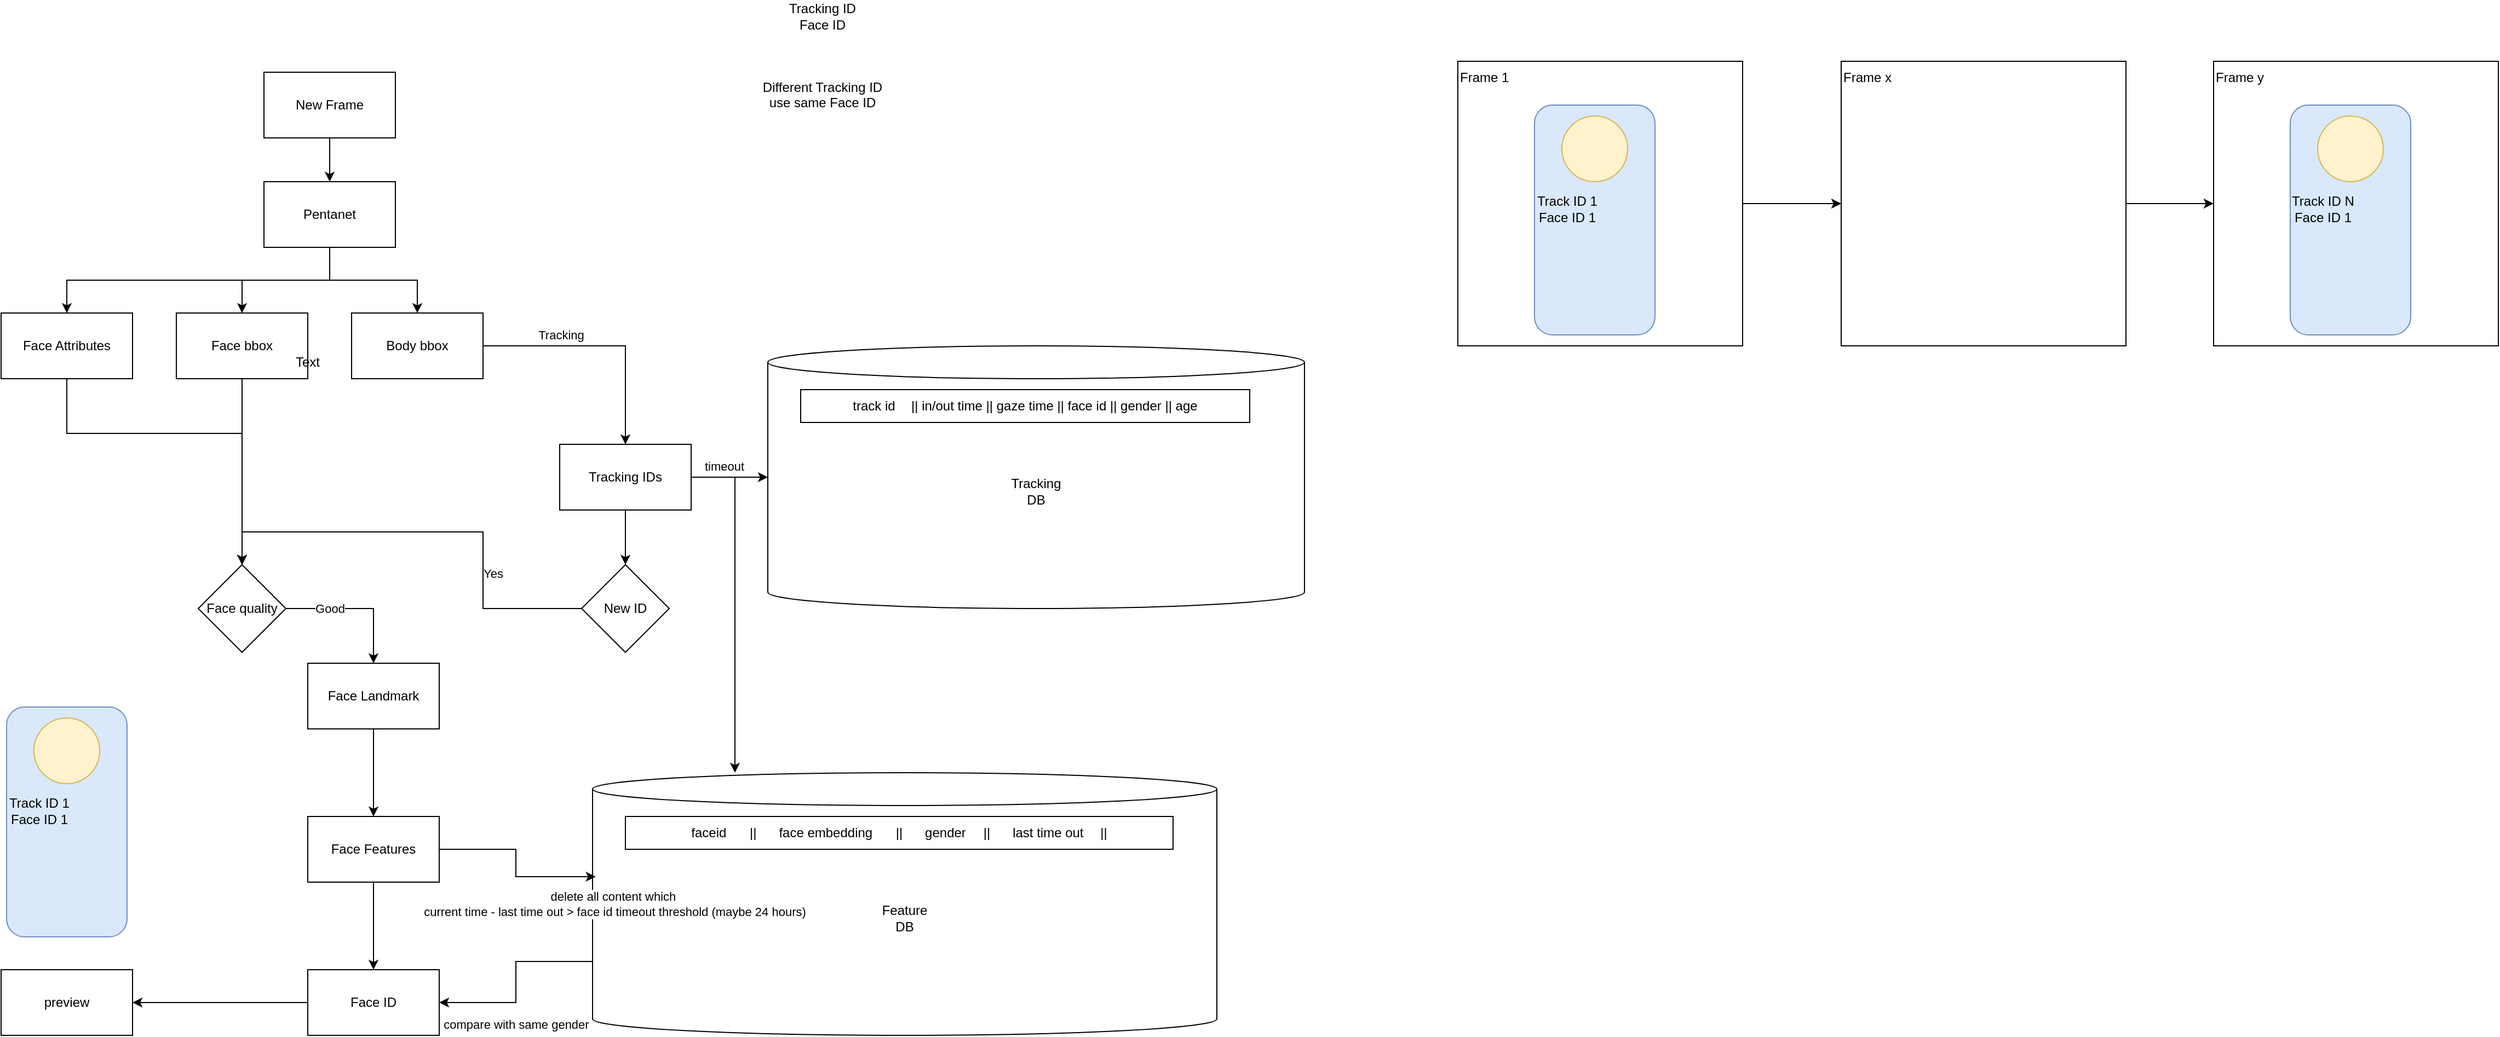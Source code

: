 <mxfile version="24.6.4" type="device">
  <diagram name="Page-1" id="JfvWU-z3XiRwtpomeDgc">
    <mxGraphModel dx="1434" dy="836" grid="1" gridSize="10" guides="1" tooltips="1" connect="1" arrows="1" fold="1" page="1" pageScale="1" pageWidth="850" pageHeight="1100" math="0" shadow="0">
      <root>
        <mxCell id="0" />
        <mxCell id="1" parent="0" />
        <mxCell id="b2w68cxr7_NwYtKgQsAu-68" style="edgeStyle=orthogonalEdgeStyle;rounded=0;orthogonalLoop=1;jettySize=auto;html=1;exitX=1;exitY=0.5;exitDx=0;exitDy=0;entryX=0;entryY=0.5;entryDx=0;entryDy=0;" parent="1" source="b2w68cxr7_NwYtKgQsAu-58" target="b2w68cxr7_NwYtKgQsAu-59" edge="1">
          <mxGeometry relative="1" as="geometry" />
        </mxCell>
        <mxCell id="b2w68cxr7_NwYtKgQsAu-58" value="Frame 1&lt;div&gt;&lt;br&gt;&lt;/div&gt;&lt;div&gt;&lt;br&gt;&lt;/div&gt;&lt;div&gt;&lt;br&gt;&lt;/div&gt;&lt;div&gt;&lt;br&gt;&lt;/div&gt;&lt;div&gt;&lt;br&gt;&lt;/div&gt;&lt;div&gt;&lt;br&gt;&lt;/div&gt;&lt;div&gt;&lt;br&gt;&lt;/div&gt;&lt;div&gt;&lt;br&gt;&lt;/div&gt;&lt;div&gt;&lt;br&gt;&lt;/div&gt;&lt;div&gt;&lt;br&gt;&lt;/div&gt;&lt;div&gt;&lt;br&gt;&lt;/div&gt;&lt;div&gt;&lt;br&gt;&lt;/div&gt;&lt;div&gt;&lt;br&gt;&lt;/div&gt;&lt;div&gt;&lt;br&gt;&lt;/div&gt;&lt;div&gt;&lt;br&gt;&lt;/div&gt;&lt;div style=&quot;&quot;&gt;&lt;br&gt;&lt;/div&gt;" style="rounded=0;whiteSpace=wrap;html=1;align=left;" parent="1" vertex="1">
          <mxGeometry x="1370" y="60" width="260" height="260" as="geometry" />
        </mxCell>
        <mxCell id="b2w68cxr7_NwYtKgQsAu-4" style="edgeStyle=orthogonalEdgeStyle;rounded=0;orthogonalLoop=1;jettySize=auto;html=1;entryX=0.5;entryY=0;entryDx=0;entryDy=0;" parent="1" source="b2w68cxr7_NwYtKgQsAu-1" target="b2w68cxr7_NwYtKgQsAu-2" edge="1">
          <mxGeometry relative="1" as="geometry" />
        </mxCell>
        <mxCell id="b2w68cxr7_NwYtKgQsAu-5" style="edgeStyle=orthogonalEdgeStyle;rounded=0;orthogonalLoop=1;jettySize=auto;html=1;" parent="1" source="b2w68cxr7_NwYtKgQsAu-1" target="b2w68cxr7_NwYtKgQsAu-3" edge="1">
          <mxGeometry relative="1" as="geometry" />
        </mxCell>
        <mxCell id="b2w68cxr7_NwYtKgQsAu-20" style="edgeStyle=orthogonalEdgeStyle;rounded=0;orthogonalLoop=1;jettySize=auto;html=1;exitX=0.5;exitY=1;exitDx=0;exitDy=0;" parent="1" source="b2w68cxr7_NwYtKgQsAu-1" target="b2w68cxr7_NwYtKgQsAu-19" edge="1">
          <mxGeometry relative="1" as="geometry" />
        </mxCell>
        <mxCell id="b2w68cxr7_NwYtKgQsAu-1" value="Pentanet" style="rounded=0;whiteSpace=wrap;html=1;" parent="1" vertex="1">
          <mxGeometry x="280" y="170" width="120" height="60" as="geometry" />
        </mxCell>
        <mxCell id="b2w68cxr7_NwYtKgQsAu-13" style="edgeStyle=orthogonalEdgeStyle;rounded=0;orthogonalLoop=1;jettySize=auto;html=1;" parent="1" source="b2w68cxr7_NwYtKgQsAu-2" target="b2w68cxr7_NwYtKgQsAu-11" edge="1">
          <mxGeometry relative="1" as="geometry" />
        </mxCell>
        <mxCell id="b2w68cxr7_NwYtKgQsAu-2" value="Face bbox" style="rounded=0;whiteSpace=wrap;html=1;" parent="1" vertex="1">
          <mxGeometry x="200" y="290" width="120" height="60" as="geometry" />
        </mxCell>
        <mxCell id="b2w68cxr7_NwYtKgQsAu-24" style="edgeStyle=orthogonalEdgeStyle;rounded=0;orthogonalLoop=1;jettySize=auto;html=1;" parent="1" source="b2w68cxr7_NwYtKgQsAu-3" target="b2w68cxr7_NwYtKgQsAu-23" edge="1">
          <mxGeometry relative="1" as="geometry" />
        </mxCell>
        <mxCell id="b2w68cxr7_NwYtKgQsAu-25" value="Tracking" style="edgeLabel;html=1;align=center;verticalAlign=middle;resizable=0;points=[];" parent="b2w68cxr7_NwYtKgQsAu-24" vertex="1" connectable="0">
          <mxGeometry x="-0.257" y="3" relative="1" as="geometry">
            <mxPoint x="-11" y="-7" as="offset" />
          </mxGeometry>
        </mxCell>
        <mxCell id="b2w68cxr7_NwYtKgQsAu-3" value="Body bbox" style="rounded=0;whiteSpace=wrap;html=1;" parent="1" vertex="1">
          <mxGeometry x="360" y="290" width="120" height="60" as="geometry" />
        </mxCell>
        <mxCell id="b2w68cxr7_NwYtKgQsAu-18" value="Good" style="edgeStyle=orthogonalEdgeStyle;rounded=0;orthogonalLoop=1;jettySize=auto;html=1;exitX=1;exitY=0.5;exitDx=0;exitDy=0;entryX=0.5;entryY=0;entryDx=0;entryDy=0;" parent="1" source="b2w68cxr7_NwYtKgQsAu-11" target="b2w68cxr7_NwYtKgQsAu-17" edge="1">
          <mxGeometry x="-0.385" relative="1" as="geometry">
            <mxPoint as="offset" />
          </mxGeometry>
        </mxCell>
        <mxCell id="b2w68cxr7_NwYtKgQsAu-11" value="Face quality" style="rhombus;whiteSpace=wrap;html=1;" parent="1" vertex="1">
          <mxGeometry x="220" y="520" width="80" height="80" as="geometry" />
        </mxCell>
        <mxCell id="b2w68cxr7_NwYtKgQsAu-42" style="edgeStyle=orthogonalEdgeStyle;rounded=0;orthogonalLoop=1;jettySize=auto;html=1;" parent="1" source="b2w68cxr7_NwYtKgQsAu-17" target="b2w68cxr7_NwYtKgQsAu-41" edge="1">
          <mxGeometry relative="1" as="geometry" />
        </mxCell>
        <mxCell id="b2w68cxr7_NwYtKgQsAu-17" value="Face Landmark" style="rounded=0;whiteSpace=wrap;html=1;" parent="1" vertex="1">
          <mxGeometry x="320" y="610" width="120" height="60" as="geometry" />
        </mxCell>
        <mxCell id="b2w68cxr7_NwYtKgQsAu-21" style="edgeStyle=orthogonalEdgeStyle;rounded=0;orthogonalLoop=1;jettySize=auto;html=1;entryX=0.5;entryY=0;entryDx=0;entryDy=0;" parent="1" source="b2w68cxr7_NwYtKgQsAu-19" target="b2w68cxr7_NwYtKgQsAu-11" edge="1">
          <mxGeometry relative="1" as="geometry">
            <Array as="points">
              <mxPoint x="100" y="400" />
            </Array>
          </mxGeometry>
        </mxCell>
        <mxCell id="b2w68cxr7_NwYtKgQsAu-19" value="Face Attributes" style="rounded=0;whiteSpace=wrap;html=1;" parent="1" vertex="1">
          <mxGeometry x="40" y="290" width="120" height="60" as="geometry" />
        </mxCell>
        <mxCell id="b2w68cxr7_NwYtKgQsAu-31" style="edgeStyle=orthogonalEdgeStyle;rounded=0;orthogonalLoop=1;jettySize=auto;html=1;entryX=0.5;entryY=0;entryDx=0;entryDy=0;" parent="1" source="b2w68cxr7_NwYtKgQsAu-23" target="b2w68cxr7_NwYtKgQsAu-30" edge="1">
          <mxGeometry relative="1" as="geometry" />
        </mxCell>
        <mxCell id="jIdmbuo4Dgrp-FMYGhj4-6" style="edgeStyle=orthogonalEdgeStyle;rounded=0;orthogonalLoop=1;jettySize=auto;html=1;" edge="1" parent="1" source="b2w68cxr7_NwYtKgQsAu-23" target="jIdmbuo4Dgrp-FMYGhj4-4">
          <mxGeometry relative="1" as="geometry" />
        </mxCell>
        <mxCell id="jIdmbuo4Dgrp-FMYGhj4-7" value="timeout" style="edgeLabel;html=1;align=center;verticalAlign=middle;resizable=0;points=[];" vertex="1" connectable="0" parent="jIdmbuo4Dgrp-FMYGhj4-6">
          <mxGeometry x="-0.229" y="1" relative="1" as="geometry">
            <mxPoint x="3" y="-9" as="offset" />
          </mxGeometry>
        </mxCell>
        <mxCell id="jIdmbuo4Dgrp-FMYGhj4-14" style="edgeStyle=orthogonalEdgeStyle;rounded=0;orthogonalLoop=1;jettySize=auto;html=1;" edge="1" parent="1" source="b2w68cxr7_NwYtKgQsAu-23" target="b2w68cxr7_NwYtKgQsAu-44">
          <mxGeometry relative="1" as="geometry">
            <mxPoint x="720" y="700" as="targetPoint" />
            <Array as="points">
              <mxPoint x="710" y="440" />
            </Array>
          </mxGeometry>
        </mxCell>
        <mxCell id="b2w68cxr7_NwYtKgQsAu-23" value="Tracking IDs" style="rounded=0;whiteSpace=wrap;html=1;" parent="1" vertex="1">
          <mxGeometry x="550" y="410" width="120" height="60" as="geometry" />
        </mxCell>
        <mxCell id="b2w68cxr7_NwYtKgQsAu-27" style="edgeStyle=orthogonalEdgeStyle;rounded=0;orthogonalLoop=1;jettySize=auto;html=1;exitX=0.5;exitY=1;exitDx=0;exitDy=0;" parent="1" source="b2w68cxr7_NwYtKgQsAu-26" target="b2w68cxr7_NwYtKgQsAu-1" edge="1">
          <mxGeometry relative="1" as="geometry" />
        </mxCell>
        <mxCell id="b2w68cxr7_NwYtKgQsAu-26" value="New Frame" style="rounded=0;whiteSpace=wrap;html=1;" parent="1" vertex="1">
          <mxGeometry x="280" y="70" width="120" height="60" as="geometry" />
        </mxCell>
        <mxCell id="b2w68cxr7_NwYtKgQsAu-34" style="edgeStyle=orthogonalEdgeStyle;rounded=0;orthogonalLoop=1;jettySize=auto;html=1;entryX=0.5;entryY=0;entryDx=0;entryDy=0;" parent="1" source="b2w68cxr7_NwYtKgQsAu-30" target="b2w68cxr7_NwYtKgQsAu-11" edge="1">
          <mxGeometry relative="1" as="geometry">
            <mxPoint x="260" y="470" as="targetPoint" />
            <Array as="points">
              <mxPoint x="480" y="560" />
              <mxPoint x="480" y="490" />
              <mxPoint x="260" y="490" />
            </Array>
          </mxGeometry>
        </mxCell>
        <mxCell id="b2w68cxr7_NwYtKgQsAu-37" value="Yes" style="edgeLabel;html=1;align=center;verticalAlign=middle;resizable=0;points=[];" parent="b2w68cxr7_NwYtKgQsAu-34" vertex="1" connectable="0">
          <mxGeometry x="-0.397" y="-1" relative="1" as="geometry">
            <mxPoint x="8" y="1" as="offset" />
          </mxGeometry>
        </mxCell>
        <mxCell id="b2w68cxr7_NwYtKgQsAu-30" value="New ID" style="rhombus;whiteSpace=wrap;html=1;" parent="1" vertex="1">
          <mxGeometry x="570" y="520" width="80" height="80" as="geometry" />
        </mxCell>
        <mxCell id="b2w68cxr7_NwYtKgQsAu-48" style="edgeStyle=orthogonalEdgeStyle;rounded=0;orthogonalLoop=1;jettySize=auto;html=1;" parent="1" source="b2w68cxr7_NwYtKgQsAu-41" target="b2w68cxr7_NwYtKgQsAu-43" edge="1">
          <mxGeometry relative="1" as="geometry" />
        </mxCell>
        <mxCell id="b2w68cxr7_NwYtKgQsAu-41" value="Face Features" style="rounded=0;whiteSpace=wrap;html=1;" parent="1" vertex="1">
          <mxGeometry x="320" y="750" width="120" height="60" as="geometry" />
        </mxCell>
        <mxCell id="jIdmbuo4Dgrp-FMYGhj4-9" style="edgeStyle=orthogonalEdgeStyle;rounded=0;orthogonalLoop=1;jettySize=auto;html=1;" edge="1" parent="1" source="b2w68cxr7_NwYtKgQsAu-43" target="jIdmbuo4Dgrp-FMYGhj4-8">
          <mxGeometry relative="1" as="geometry" />
        </mxCell>
        <mxCell id="b2w68cxr7_NwYtKgQsAu-43" value="Face ID" style="rounded=0;whiteSpace=wrap;html=1;" parent="1" vertex="1">
          <mxGeometry x="320" y="890" width="120" height="60" as="geometry" />
        </mxCell>
        <mxCell id="b2w68cxr7_NwYtKgQsAu-47" style="edgeStyle=orthogonalEdgeStyle;rounded=0;orthogonalLoop=1;jettySize=auto;html=1;exitX=0;exitY=0;exitDx=0;exitDy=172.5;exitPerimeter=0;entryX=1;entryY=0.5;entryDx=0;entryDy=0;" parent="1" source="b2w68cxr7_NwYtKgQsAu-44" target="b2w68cxr7_NwYtKgQsAu-43" edge="1">
          <mxGeometry relative="1" as="geometry" />
        </mxCell>
        <mxCell id="b2w68cxr7_NwYtKgQsAu-44" value="Feature&lt;div&gt;DB&lt;/div&gt;" style="shape=cylinder3;whiteSpace=wrap;html=1;boundedLbl=1;backgroundOutline=1;size=15;" parent="1" vertex="1">
          <mxGeometry x="580" y="710" width="570" height="240" as="geometry" />
        </mxCell>
        <mxCell id="b2w68cxr7_NwYtKgQsAu-46" style="edgeStyle=orthogonalEdgeStyle;rounded=0;orthogonalLoop=1;jettySize=auto;html=1;entryX=0.005;entryY=0.396;entryDx=0;entryDy=0;entryPerimeter=0;" parent="1" source="b2w68cxr7_NwYtKgQsAu-41" target="b2w68cxr7_NwYtKgQsAu-44" edge="1">
          <mxGeometry relative="1" as="geometry" />
        </mxCell>
        <mxCell id="jIdmbuo4Dgrp-FMYGhj4-15" value="delete all content which&amp;nbsp;&lt;div&gt;current time - last time out &amp;gt; face id timeout threshold (maybe 24 hours)&lt;/div&gt;" style="edgeLabel;html=1;align=center;verticalAlign=middle;resizable=0;points=[];" vertex="1" connectable="0" parent="b2w68cxr7_NwYtKgQsAu-46">
          <mxGeometry x="-0.5" relative="1" as="geometry">
            <mxPoint x="118" y="50" as="offset" />
          </mxGeometry>
        </mxCell>
        <mxCell id="jIdmbuo4Dgrp-FMYGhj4-16" value="compare with same gender" style="edgeLabel;html=1;align=center;verticalAlign=middle;resizable=0;points=[];" vertex="1" connectable="0" parent="b2w68cxr7_NwYtKgQsAu-46">
          <mxGeometry x="-0.428" y="1" relative="1" as="geometry">
            <mxPoint x="22" y="161" as="offset" />
          </mxGeometry>
        </mxCell>
        <mxCell id="b2w68cxr7_NwYtKgQsAu-49" value="Text" style="text;html=1;align=center;verticalAlign=middle;whiteSpace=wrap;rounded=0;" parent="1" vertex="1">
          <mxGeometry x="290" y="320" width="60" height="30" as="geometry" />
        </mxCell>
        <mxCell id="b2w68cxr7_NwYtKgQsAu-50" value="Tracking ID&lt;div&gt;Face ID&lt;/div&gt;&lt;div&gt;&lt;br&gt;&lt;/div&gt;&lt;div&gt;&lt;br&gt;&lt;/div&gt;&lt;div&gt;&lt;br&gt;&lt;/div&gt;&lt;div&gt;Different Tracking ID use same Face ID&lt;/div&gt;" style="text;html=1;align=center;verticalAlign=middle;whiteSpace=wrap;rounded=0;" parent="1" vertex="1">
          <mxGeometry x="730" y="40" width="120" height="30" as="geometry" />
        </mxCell>
        <mxCell id="b2w68cxr7_NwYtKgQsAu-52" value="" style="rounded=1;whiteSpace=wrap;html=1;fillColor=#dae8fc;strokeColor=#6c8ebf;" parent="1" vertex="1">
          <mxGeometry x="1440" y="100" width="110" height="210" as="geometry" />
        </mxCell>
        <mxCell id="b2w68cxr7_NwYtKgQsAu-53" value="" style="ellipse;whiteSpace=wrap;html=1;fillColor=#fff2cc;strokeColor=#d6b656;" parent="1" vertex="1">
          <mxGeometry x="1465" y="110" width="60" height="60" as="geometry" />
        </mxCell>
        <mxCell id="b2w68cxr7_NwYtKgQsAu-54" value="Track ID 1&lt;div&gt;Face ID 1&lt;/div&gt;" style="text;html=1;align=center;verticalAlign=middle;whiteSpace=wrap;rounded=0;" parent="1" vertex="1">
          <mxGeometry x="1440" y="180" width="60" height="30" as="geometry" />
        </mxCell>
        <mxCell id="b2w68cxr7_NwYtKgQsAu-69" style="edgeStyle=orthogonalEdgeStyle;rounded=0;orthogonalLoop=1;jettySize=auto;html=1;entryX=0;entryY=0.5;entryDx=0;entryDy=0;" parent="1" source="b2w68cxr7_NwYtKgQsAu-59" target="b2w68cxr7_NwYtKgQsAu-63" edge="1">
          <mxGeometry relative="1" as="geometry" />
        </mxCell>
        <mxCell id="b2w68cxr7_NwYtKgQsAu-59" value="Frame x&lt;div&gt;&lt;br&gt;&lt;/div&gt;&lt;div&gt;&lt;br&gt;&lt;/div&gt;&lt;div&gt;&lt;br&gt;&lt;/div&gt;&lt;div&gt;&lt;br&gt;&lt;/div&gt;&lt;div&gt;&lt;br&gt;&lt;/div&gt;&lt;div&gt;&lt;br&gt;&lt;/div&gt;&lt;div&gt;&lt;br&gt;&lt;/div&gt;&lt;div&gt;&lt;br&gt;&lt;/div&gt;&lt;div&gt;&lt;br&gt;&lt;/div&gt;&lt;div&gt;&lt;br&gt;&lt;/div&gt;&lt;div&gt;&lt;br&gt;&lt;/div&gt;&lt;div&gt;&lt;br&gt;&lt;/div&gt;&lt;div&gt;&lt;br&gt;&lt;/div&gt;&lt;div&gt;&lt;br&gt;&lt;/div&gt;&lt;div&gt;&lt;br&gt;&lt;/div&gt;&lt;div style=&quot;&quot;&gt;&lt;br&gt;&lt;/div&gt;" style="rounded=0;whiteSpace=wrap;html=1;align=left;" parent="1" vertex="1">
          <mxGeometry x="1720" y="60" width="260" height="260" as="geometry" />
        </mxCell>
        <mxCell id="b2w68cxr7_NwYtKgQsAu-63" value="Frame y&lt;div&gt;&lt;br&gt;&lt;/div&gt;&lt;div&gt;&lt;br&gt;&lt;/div&gt;&lt;div&gt;&lt;br&gt;&lt;/div&gt;&lt;div&gt;&lt;br&gt;&lt;/div&gt;&lt;div&gt;&lt;br&gt;&lt;/div&gt;&lt;div&gt;&lt;br&gt;&lt;/div&gt;&lt;div&gt;&lt;br&gt;&lt;/div&gt;&lt;div&gt;&lt;br&gt;&lt;/div&gt;&lt;div&gt;&lt;br&gt;&lt;/div&gt;&lt;div&gt;&lt;br&gt;&lt;/div&gt;&lt;div&gt;&lt;br&gt;&lt;/div&gt;&lt;div&gt;&lt;br&gt;&lt;/div&gt;&lt;div&gt;&lt;br&gt;&lt;/div&gt;&lt;div&gt;&lt;br&gt;&lt;/div&gt;&lt;div&gt;&lt;br&gt;&lt;/div&gt;&lt;div style=&quot;&quot;&gt;&lt;br&gt;&lt;/div&gt;" style="rounded=0;whiteSpace=wrap;html=1;align=left;" parent="1" vertex="1">
          <mxGeometry x="2060" y="60" width="260" height="260" as="geometry" />
        </mxCell>
        <mxCell id="b2w68cxr7_NwYtKgQsAu-64" value="" style="rounded=1;whiteSpace=wrap;html=1;fillColor=#dae8fc;strokeColor=#6c8ebf;" parent="1" vertex="1">
          <mxGeometry x="2130" y="100" width="110" height="210" as="geometry" />
        </mxCell>
        <mxCell id="b2w68cxr7_NwYtKgQsAu-65" value="" style="ellipse;whiteSpace=wrap;html=1;fillColor=#fff2cc;strokeColor=#d6b656;" parent="1" vertex="1">
          <mxGeometry x="2155" y="110" width="60" height="60" as="geometry" />
        </mxCell>
        <mxCell id="b2w68cxr7_NwYtKgQsAu-66" value="Track ID N&lt;div&gt;Face ID 1&lt;/div&gt;" style="text;html=1;align=center;verticalAlign=middle;whiteSpace=wrap;rounded=0;" parent="1" vertex="1">
          <mxGeometry x="2130" y="180" width="60" height="30" as="geometry" />
        </mxCell>
        <mxCell id="jIdmbuo4Dgrp-FMYGhj4-1" value="faceid&lt;span style=&quot;white-space: pre;&quot;&gt;&#x9;&lt;/span&gt;||&lt;span style=&quot;white-space: pre;&quot;&gt;&#x9;&lt;/span&gt;face embedding&lt;span style=&quot;white-space: pre;&quot;&gt;&#x9;&lt;/span&gt;||&lt;span style=&quot;white-space: pre;&quot;&gt;&#x9;&lt;/span&gt;gender&lt;span style=&quot;white-space: pre;&quot;&gt;&#x9;&lt;/span&gt;||&lt;span style=&quot;white-space: pre;&quot;&gt;&#x9;&lt;/span&gt;last time out&lt;span style=&quot;white-space: pre;&quot;&gt;&#x9;&lt;/span&gt;||" style="rounded=0;whiteSpace=wrap;html=1;" vertex="1" parent="1">
          <mxGeometry x="610" y="750" width="500" height="30" as="geometry" />
        </mxCell>
        <mxCell id="jIdmbuo4Dgrp-FMYGhj4-4" value="Tracking&lt;div&gt;DB&lt;/div&gt;" style="shape=cylinder3;whiteSpace=wrap;html=1;boundedLbl=1;backgroundOutline=1;size=15;" vertex="1" parent="1">
          <mxGeometry x="740" y="320" width="490" height="240" as="geometry" />
        </mxCell>
        <mxCell id="jIdmbuo4Dgrp-FMYGhj4-5" value="track id&lt;span style=&quot;white-space: pre;&quot;&gt;&#x9;&lt;/span&gt;||&amp;nbsp;in/out time || gaze time || face id || gender || age" style="rounded=0;whiteSpace=wrap;html=1;" vertex="1" parent="1">
          <mxGeometry x="770" y="360" width="410" height="30" as="geometry" />
        </mxCell>
        <mxCell id="jIdmbuo4Dgrp-FMYGhj4-8" value="preview" style="rounded=0;whiteSpace=wrap;html=1;" vertex="1" parent="1">
          <mxGeometry x="40" y="890" width="120" height="60" as="geometry" />
        </mxCell>
        <mxCell id="jIdmbuo4Dgrp-FMYGhj4-10" value="" style="rounded=1;whiteSpace=wrap;html=1;fillColor=#dae8fc;strokeColor=#6c8ebf;" vertex="1" parent="1">
          <mxGeometry x="45" y="650" width="110" height="210" as="geometry" />
        </mxCell>
        <mxCell id="jIdmbuo4Dgrp-FMYGhj4-11" value="" style="ellipse;whiteSpace=wrap;html=1;fillColor=#fff2cc;strokeColor=#d6b656;" vertex="1" parent="1">
          <mxGeometry x="70" y="660" width="60" height="60" as="geometry" />
        </mxCell>
        <mxCell id="jIdmbuo4Dgrp-FMYGhj4-12" value="Track ID 1&lt;div&gt;Face ID 1&lt;/div&gt;" style="text;html=1;align=center;verticalAlign=middle;whiteSpace=wrap;rounded=0;" vertex="1" parent="1">
          <mxGeometry x="45" y="730" width="60" height="30" as="geometry" />
        </mxCell>
      </root>
    </mxGraphModel>
  </diagram>
</mxfile>
